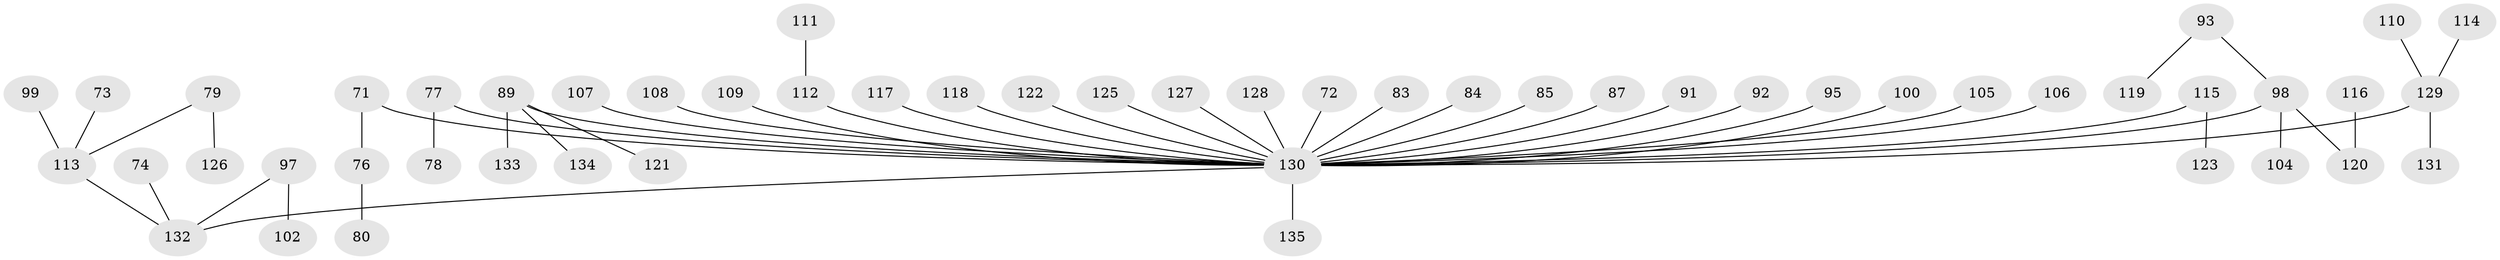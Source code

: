 // original degree distribution, {7: 0.022222222222222223, 2: 0.23703703703703705, 3: 0.13333333333333333, 5: 0.037037037037037035, 1: 0.5037037037037037, 4: 0.06666666666666667}
// Generated by graph-tools (version 1.1) at 2025/56/03/04/25 21:56:19]
// undirected, 54 vertices, 53 edges
graph export_dot {
graph [start="1"]
  node [color=gray90,style=filled];
  71;
  72;
  73;
  74;
  76;
  77;
  78;
  79;
  80;
  83;
  84;
  85;
  87;
  89 [super="+62+50+43+56+63+69"];
  91;
  92;
  93 [super="+60"];
  95;
  97 [super="+29"];
  98 [super="+90"];
  99;
  100;
  102;
  104;
  105;
  106;
  107;
  108;
  109;
  110;
  111;
  112 [super="+94"];
  113 [super="+58"];
  114;
  115;
  116;
  117;
  118;
  119;
  120 [super="+22+75"];
  121;
  122;
  123;
  125;
  126;
  127;
  128;
  129 [super="+101"];
  130 [super="+34+40+82+49+61+53+66+35+67+42+52+41+124+48+86+51+103+55+64+59+88+68"];
  131;
  132 [super="+44"];
  133;
  134;
  135;
  71 -- 76;
  71 -- 130;
  72 -- 130;
  73 -- 113;
  74 -- 132;
  76 -- 80;
  77 -- 78;
  77 -- 130;
  79 -- 126;
  79 -- 113;
  83 -- 130;
  84 -- 130;
  85 -- 130;
  87 -- 130;
  89 -- 121;
  89 -- 134;
  89 -- 130;
  89 -- 133;
  91 -- 130;
  92 -- 130;
  93 -- 119;
  93 -- 98;
  95 -- 130;
  97 -- 102;
  97 -- 132;
  98 -- 130;
  98 -- 104;
  98 -- 120;
  99 -- 113;
  100 -- 130;
  105 -- 130;
  106 -- 130;
  107 -- 130;
  108 -- 130;
  109 -- 130;
  110 -- 129;
  111 -- 112;
  112 -- 130;
  113 -- 132;
  114 -- 129;
  115 -- 123;
  115 -- 130;
  116 -- 120;
  117 -- 130;
  118 -- 130;
  122 -- 130;
  125 -- 130;
  127 -- 130;
  128 -- 130;
  129 -- 130;
  129 -- 131;
  130 -- 132;
  130 -- 135;
}
